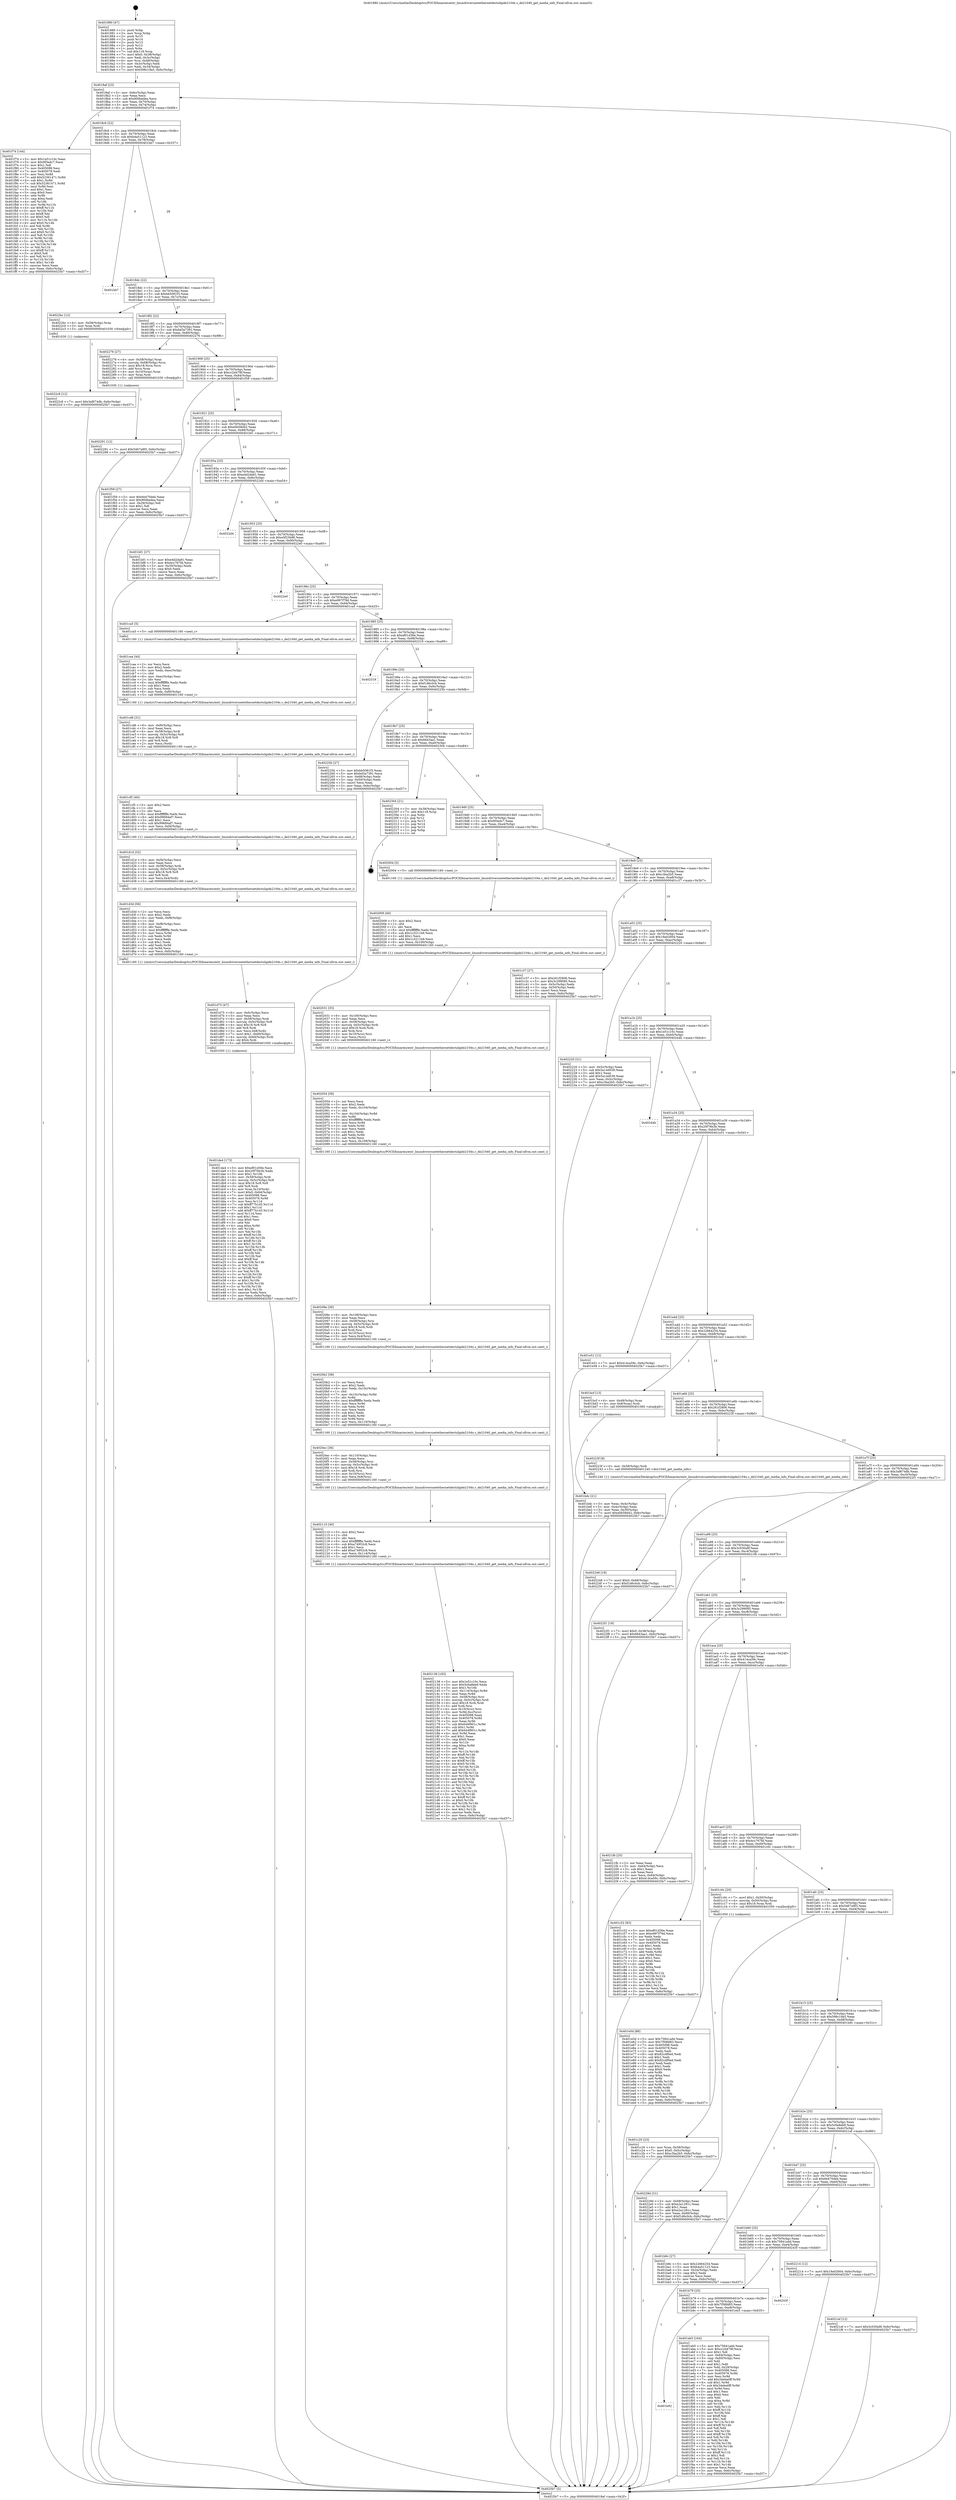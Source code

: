 digraph "0x401880" {
  label = "0x401880 (/mnt/c/Users/mathe/Desktop/tcc/POCII/binaries/extr_linuxdriversnetethernetdectulipde2104x.c_de21040_get_media_info_Final-ollvm.out::main(0))"
  labelloc = "t"
  node[shape=record]

  Entry [label="",width=0.3,height=0.3,shape=circle,fillcolor=black,style=filled]
  "0x4018af" [label="{
     0x4018af [23]\l
     | [instrs]\l
     &nbsp;&nbsp;0x4018af \<+3\>: mov -0x6c(%rbp),%eax\l
     &nbsp;&nbsp;0x4018b2 \<+2\>: mov %eax,%ecx\l
     &nbsp;&nbsp;0x4018b4 \<+6\>: sub $0x900bedea,%ecx\l
     &nbsp;&nbsp;0x4018ba \<+3\>: mov %eax,-0x70(%rbp)\l
     &nbsp;&nbsp;0x4018bd \<+3\>: mov %ecx,-0x74(%rbp)\l
     &nbsp;&nbsp;0x4018c0 \<+6\>: je 0000000000401f74 \<main+0x6f4\>\l
  }"]
  "0x401f74" [label="{
     0x401f74 [144]\l
     | [instrs]\l
     &nbsp;&nbsp;0x401f74 \<+5\>: mov $0x1e51c10c,%eax\l
     &nbsp;&nbsp;0x401f79 \<+5\>: mov $0x9f3edc7,%ecx\l
     &nbsp;&nbsp;0x401f7e \<+2\>: mov $0x1,%dl\l
     &nbsp;&nbsp;0x401f80 \<+7\>: mov 0x405098,%esi\l
     &nbsp;&nbsp;0x401f87 \<+7\>: mov 0x405078,%edi\l
     &nbsp;&nbsp;0x401f8e \<+3\>: mov %esi,%r8d\l
     &nbsp;&nbsp;0x401f91 \<+7\>: add $0x52361471,%r8d\l
     &nbsp;&nbsp;0x401f98 \<+4\>: sub $0x1,%r8d\l
     &nbsp;&nbsp;0x401f9c \<+7\>: sub $0x52361471,%r8d\l
     &nbsp;&nbsp;0x401fa3 \<+4\>: imul %r8d,%esi\l
     &nbsp;&nbsp;0x401fa7 \<+3\>: and $0x1,%esi\l
     &nbsp;&nbsp;0x401faa \<+3\>: cmp $0x0,%esi\l
     &nbsp;&nbsp;0x401fad \<+4\>: sete %r9b\l
     &nbsp;&nbsp;0x401fb1 \<+3\>: cmp $0xa,%edi\l
     &nbsp;&nbsp;0x401fb4 \<+4\>: setl %r10b\l
     &nbsp;&nbsp;0x401fb8 \<+3\>: mov %r9b,%r11b\l
     &nbsp;&nbsp;0x401fbb \<+4\>: xor $0xff,%r11b\l
     &nbsp;&nbsp;0x401fbf \<+3\>: mov %r10b,%bl\l
     &nbsp;&nbsp;0x401fc2 \<+3\>: xor $0xff,%bl\l
     &nbsp;&nbsp;0x401fc5 \<+3\>: xor $0x0,%dl\l
     &nbsp;&nbsp;0x401fc8 \<+3\>: mov %r11b,%r14b\l
     &nbsp;&nbsp;0x401fcb \<+4\>: and $0x0,%r14b\l
     &nbsp;&nbsp;0x401fcf \<+3\>: and %dl,%r9b\l
     &nbsp;&nbsp;0x401fd2 \<+3\>: mov %bl,%r15b\l
     &nbsp;&nbsp;0x401fd5 \<+4\>: and $0x0,%r15b\l
     &nbsp;&nbsp;0x401fd9 \<+3\>: and %dl,%r10b\l
     &nbsp;&nbsp;0x401fdc \<+3\>: or %r9b,%r14b\l
     &nbsp;&nbsp;0x401fdf \<+3\>: or %r10b,%r15b\l
     &nbsp;&nbsp;0x401fe2 \<+3\>: xor %r15b,%r14b\l
     &nbsp;&nbsp;0x401fe5 \<+3\>: or %bl,%r11b\l
     &nbsp;&nbsp;0x401fe8 \<+4\>: xor $0xff,%r11b\l
     &nbsp;&nbsp;0x401fec \<+3\>: or $0x0,%dl\l
     &nbsp;&nbsp;0x401fef \<+3\>: and %dl,%r11b\l
     &nbsp;&nbsp;0x401ff2 \<+3\>: or %r11b,%r14b\l
     &nbsp;&nbsp;0x401ff5 \<+4\>: test $0x1,%r14b\l
     &nbsp;&nbsp;0x401ff9 \<+3\>: cmovne %ecx,%eax\l
     &nbsp;&nbsp;0x401ffc \<+3\>: mov %eax,-0x6c(%rbp)\l
     &nbsp;&nbsp;0x401fff \<+5\>: jmp 00000000004025b7 \<main+0xd37\>\l
  }"]
  "0x4018c6" [label="{
     0x4018c6 [22]\l
     | [instrs]\l
     &nbsp;&nbsp;0x4018c6 \<+5\>: jmp 00000000004018cb \<main+0x4b\>\l
     &nbsp;&nbsp;0x4018cb \<+3\>: mov -0x70(%rbp),%eax\l
     &nbsp;&nbsp;0x4018ce \<+5\>: sub $0xb4a51123,%eax\l
     &nbsp;&nbsp;0x4018d3 \<+3\>: mov %eax,-0x78(%rbp)\l
     &nbsp;&nbsp;0x4018d6 \<+6\>: je 0000000000401bb7 \<main+0x337\>\l
  }"]
  Exit [label="",width=0.3,height=0.3,shape=circle,fillcolor=black,style=filled,peripheries=2]
  "0x401bb7" [label="{
     0x401bb7\l
  }", style=dashed]
  "0x4018dc" [label="{
     0x4018dc [22]\l
     | [instrs]\l
     &nbsp;&nbsp;0x4018dc \<+5\>: jmp 00000000004018e1 \<main+0x61\>\l
     &nbsp;&nbsp;0x4018e1 \<+3\>: mov -0x70(%rbp),%eax\l
     &nbsp;&nbsp;0x4018e4 \<+5\>: sub $0xbb5081f3,%eax\l
     &nbsp;&nbsp;0x4018e9 \<+3\>: mov %eax,-0x7c(%rbp)\l
     &nbsp;&nbsp;0x4018ec \<+6\>: je 00000000004022bc \<main+0xa3c\>\l
  }"]
  "0x4022c8" [label="{
     0x4022c8 [12]\l
     | [instrs]\l
     &nbsp;&nbsp;0x4022c8 \<+7\>: movl $0x3af674db,-0x6c(%rbp)\l
     &nbsp;&nbsp;0x4022cf \<+5\>: jmp 00000000004025b7 \<main+0xd37\>\l
  }"]
  "0x4022bc" [label="{
     0x4022bc [12]\l
     | [instrs]\l
     &nbsp;&nbsp;0x4022bc \<+4\>: mov -0x58(%rbp),%rax\l
     &nbsp;&nbsp;0x4022c0 \<+3\>: mov %rax,%rdi\l
     &nbsp;&nbsp;0x4022c3 \<+5\>: call 0000000000401030 \<free@plt\>\l
     | [calls]\l
     &nbsp;&nbsp;0x401030 \{1\} (unknown)\l
  }"]
  "0x4018f2" [label="{
     0x4018f2 [22]\l
     | [instrs]\l
     &nbsp;&nbsp;0x4018f2 \<+5\>: jmp 00000000004018f7 \<main+0x77\>\l
     &nbsp;&nbsp;0x4018f7 \<+3\>: mov -0x70(%rbp),%eax\l
     &nbsp;&nbsp;0x4018fa \<+5\>: sub $0xbd3a7391,%eax\l
     &nbsp;&nbsp;0x4018ff \<+3\>: mov %eax,-0x80(%rbp)\l
     &nbsp;&nbsp;0x401902 \<+6\>: je 0000000000402276 \<main+0x9f6\>\l
  }"]
  "0x402291" [label="{
     0x402291 [12]\l
     | [instrs]\l
     &nbsp;&nbsp;0x402291 \<+7\>: movl $0x5467a9f3,-0x6c(%rbp)\l
     &nbsp;&nbsp;0x402298 \<+5\>: jmp 00000000004025b7 \<main+0xd37\>\l
  }"]
  "0x402276" [label="{
     0x402276 [27]\l
     | [instrs]\l
     &nbsp;&nbsp;0x402276 \<+4\>: mov -0x58(%rbp),%rax\l
     &nbsp;&nbsp;0x40227a \<+4\>: movslq -0x68(%rbp),%rcx\l
     &nbsp;&nbsp;0x40227e \<+4\>: imul $0x18,%rcx,%rcx\l
     &nbsp;&nbsp;0x402282 \<+3\>: add %rcx,%rax\l
     &nbsp;&nbsp;0x402285 \<+4\>: mov 0x10(%rax),%rax\l
     &nbsp;&nbsp;0x402289 \<+3\>: mov %rax,%rdi\l
     &nbsp;&nbsp;0x40228c \<+5\>: call 0000000000401030 \<free@plt\>\l
     | [calls]\l
     &nbsp;&nbsp;0x401030 \{1\} (unknown)\l
  }"]
  "0x401908" [label="{
     0x401908 [25]\l
     | [instrs]\l
     &nbsp;&nbsp;0x401908 \<+5\>: jmp 000000000040190d \<main+0x8d\>\l
     &nbsp;&nbsp;0x40190d \<+3\>: mov -0x70(%rbp),%eax\l
     &nbsp;&nbsp;0x401910 \<+5\>: sub $0xcc2d478f,%eax\l
     &nbsp;&nbsp;0x401915 \<+6\>: mov %eax,-0x84(%rbp)\l
     &nbsp;&nbsp;0x40191b \<+6\>: je 0000000000401f59 \<main+0x6d9\>\l
  }"]
  "0x402248" [label="{
     0x402248 [19]\l
     | [instrs]\l
     &nbsp;&nbsp;0x402248 \<+7\>: movl $0x0,-0x68(%rbp)\l
     &nbsp;&nbsp;0x40224f \<+7\>: movl $0xf1d6c0cb,-0x6c(%rbp)\l
     &nbsp;&nbsp;0x402256 \<+5\>: jmp 00000000004025b7 \<main+0xd37\>\l
  }"]
  "0x401f59" [label="{
     0x401f59 [27]\l
     | [instrs]\l
     &nbsp;&nbsp;0x401f59 \<+5\>: mov $0x6e470deb,%eax\l
     &nbsp;&nbsp;0x401f5e \<+5\>: mov $0x900bedea,%ecx\l
     &nbsp;&nbsp;0x401f63 \<+3\>: mov -0x29(%rbp),%dl\l
     &nbsp;&nbsp;0x401f66 \<+3\>: test $0x1,%dl\l
     &nbsp;&nbsp;0x401f69 \<+3\>: cmovne %ecx,%eax\l
     &nbsp;&nbsp;0x401f6c \<+3\>: mov %eax,-0x6c(%rbp)\l
     &nbsp;&nbsp;0x401f6f \<+5\>: jmp 00000000004025b7 \<main+0xd37\>\l
  }"]
  "0x401921" [label="{
     0x401921 [25]\l
     | [instrs]\l
     &nbsp;&nbsp;0x401921 \<+5\>: jmp 0000000000401926 \<main+0xa6\>\l
     &nbsp;&nbsp;0x401926 \<+3\>: mov -0x70(%rbp),%eax\l
     &nbsp;&nbsp;0x401929 \<+5\>: sub $0xe0b58d42,%eax\l
     &nbsp;&nbsp;0x40192e \<+6\>: mov %eax,-0x88(%rbp)\l
     &nbsp;&nbsp;0x401934 \<+6\>: je 0000000000401bf1 \<main+0x371\>\l
  }"]
  "0x402138" [label="{
     0x402138 [183]\l
     | [instrs]\l
     &nbsp;&nbsp;0x402138 \<+5\>: mov $0x1e51c10c,%ecx\l
     &nbsp;&nbsp;0x40213d \<+5\>: mov $0x5c0a8eb9,%edx\l
     &nbsp;&nbsp;0x402142 \<+3\>: mov $0x1,%r10b\l
     &nbsp;&nbsp;0x402145 \<+7\>: mov -0x114(%rbp),%r8d\l
     &nbsp;&nbsp;0x40214c \<+4\>: imul %eax,%r8d\l
     &nbsp;&nbsp;0x402150 \<+4\>: mov -0x58(%rbp),%rsi\l
     &nbsp;&nbsp;0x402154 \<+4\>: movslq -0x5c(%rbp),%rdi\l
     &nbsp;&nbsp;0x402158 \<+4\>: imul $0x18,%rdi,%rdi\l
     &nbsp;&nbsp;0x40215c \<+3\>: add %rdi,%rsi\l
     &nbsp;&nbsp;0x40215f \<+4\>: mov 0x10(%rsi),%rsi\l
     &nbsp;&nbsp;0x402163 \<+4\>: mov %r8d,0xc(%rsi)\l
     &nbsp;&nbsp;0x402167 \<+7\>: mov 0x405098,%eax\l
     &nbsp;&nbsp;0x40216e \<+8\>: mov 0x405078,%r8d\l
     &nbsp;&nbsp;0x402176 \<+3\>: mov %eax,%r9d\l
     &nbsp;&nbsp;0x402179 \<+7\>: sub $0x644f901c,%r9d\l
     &nbsp;&nbsp;0x402180 \<+4\>: sub $0x1,%r9d\l
     &nbsp;&nbsp;0x402184 \<+7\>: add $0x644f901c,%r9d\l
     &nbsp;&nbsp;0x40218b \<+4\>: imul %r9d,%eax\l
     &nbsp;&nbsp;0x40218f \<+3\>: and $0x1,%eax\l
     &nbsp;&nbsp;0x402192 \<+3\>: cmp $0x0,%eax\l
     &nbsp;&nbsp;0x402195 \<+4\>: sete %r11b\l
     &nbsp;&nbsp;0x402199 \<+4\>: cmp $0xa,%r8d\l
     &nbsp;&nbsp;0x40219d \<+3\>: setl %bl\l
     &nbsp;&nbsp;0x4021a0 \<+3\>: mov %r11b,%r14b\l
     &nbsp;&nbsp;0x4021a3 \<+4\>: xor $0xff,%r14b\l
     &nbsp;&nbsp;0x4021a7 \<+3\>: mov %bl,%r15b\l
     &nbsp;&nbsp;0x4021aa \<+4\>: xor $0xff,%r15b\l
     &nbsp;&nbsp;0x4021ae \<+4\>: xor $0x0,%r10b\l
     &nbsp;&nbsp;0x4021b2 \<+3\>: mov %r14b,%r12b\l
     &nbsp;&nbsp;0x4021b5 \<+4\>: and $0x0,%r12b\l
     &nbsp;&nbsp;0x4021b9 \<+3\>: and %r10b,%r11b\l
     &nbsp;&nbsp;0x4021bc \<+3\>: mov %r15b,%r13b\l
     &nbsp;&nbsp;0x4021bf \<+4\>: and $0x0,%r13b\l
     &nbsp;&nbsp;0x4021c3 \<+3\>: and %r10b,%bl\l
     &nbsp;&nbsp;0x4021c6 \<+3\>: or %r11b,%r12b\l
     &nbsp;&nbsp;0x4021c9 \<+3\>: or %bl,%r13b\l
     &nbsp;&nbsp;0x4021cc \<+3\>: xor %r13b,%r12b\l
     &nbsp;&nbsp;0x4021cf \<+3\>: or %r15b,%r14b\l
     &nbsp;&nbsp;0x4021d2 \<+4\>: xor $0xff,%r14b\l
     &nbsp;&nbsp;0x4021d6 \<+4\>: or $0x0,%r10b\l
     &nbsp;&nbsp;0x4021da \<+3\>: and %r10b,%r14b\l
     &nbsp;&nbsp;0x4021dd \<+3\>: or %r14b,%r12b\l
     &nbsp;&nbsp;0x4021e0 \<+4\>: test $0x1,%r12b\l
     &nbsp;&nbsp;0x4021e4 \<+3\>: cmovne %edx,%ecx\l
     &nbsp;&nbsp;0x4021e7 \<+3\>: mov %ecx,-0x6c(%rbp)\l
     &nbsp;&nbsp;0x4021ea \<+5\>: jmp 00000000004025b7 \<main+0xd37\>\l
  }"]
  "0x401bf1" [label="{
     0x401bf1 [27]\l
     | [instrs]\l
     &nbsp;&nbsp;0x401bf1 \<+5\>: mov $0xe4d2da81,%eax\l
     &nbsp;&nbsp;0x401bf6 \<+5\>: mov $0x4cc767fd,%ecx\l
     &nbsp;&nbsp;0x401bfb \<+3\>: mov -0x30(%rbp),%edx\l
     &nbsp;&nbsp;0x401bfe \<+3\>: cmp $0x0,%edx\l
     &nbsp;&nbsp;0x401c01 \<+3\>: cmove %ecx,%eax\l
     &nbsp;&nbsp;0x401c04 \<+3\>: mov %eax,-0x6c(%rbp)\l
     &nbsp;&nbsp;0x401c07 \<+5\>: jmp 00000000004025b7 \<main+0xd37\>\l
  }"]
  "0x40193a" [label="{
     0x40193a [25]\l
     | [instrs]\l
     &nbsp;&nbsp;0x40193a \<+5\>: jmp 000000000040193f \<main+0xbf\>\l
     &nbsp;&nbsp;0x40193f \<+3\>: mov -0x70(%rbp),%eax\l
     &nbsp;&nbsp;0x401942 \<+5\>: sub $0xe4d2da81,%eax\l
     &nbsp;&nbsp;0x401947 \<+6\>: mov %eax,-0x8c(%rbp)\l
     &nbsp;&nbsp;0x40194d \<+6\>: je 00000000004022d4 \<main+0xa54\>\l
  }"]
  "0x402110" [label="{
     0x402110 [40]\l
     | [instrs]\l
     &nbsp;&nbsp;0x402110 \<+5\>: mov $0x2,%ecx\l
     &nbsp;&nbsp;0x402115 \<+1\>: cltd\l
     &nbsp;&nbsp;0x402116 \<+2\>: idiv %ecx\l
     &nbsp;&nbsp;0x402118 \<+6\>: imul $0xfffffffe,%edx,%ecx\l
     &nbsp;&nbsp;0x40211e \<+6\>: sub $0xa74952c8,%ecx\l
     &nbsp;&nbsp;0x402124 \<+3\>: add $0x1,%ecx\l
     &nbsp;&nbsp;0x402127 \<+6\>: add $0xa74952c8,%ecx\l
     &nbsp;&nbsp;0x40212d \<+6\>: mov %ecx,-0x114(%rbp)\l
     &nbsp;&nbsp;0x402133 \<+5\>: call 0000000000401160 \<next_i\>\l
     | [calls]\l
     &nbsp;&nbsp;0x401160 \{1\} (/mnt/c/Users/mathe/Desktop/tcc/POCII/binaries/extr_linuxdriversnetethernetdectulipde2104x.c_de21040_get_media_info_Final-ollvm.out::next_i)\l
  }"]
  "0x4022d4" [label="{
     0x4022d4\l
  }", style=dashed]
  "0x401953" [label="{
     0x401953 [25]\l
     | [instrs]\l
     &nbsp;&nbsp;0x401953 \<+5\>: jmp 0000000000401958 \<main+0xd8\>\l
     &nbsp;&nbsp;0x401958 \<+3\>: mov -0x70(%rbp),%eax\l
     &nbsp;&nbsp;0x40195b \<+5\>: sub $0xe5f23b98,%eax\l
     &nbsp;&nbsp;0x401960 \<+6\>: mov %eax,-0x90(%rbp)\l
     &nbsp;&nbsp;0x401966 \<+6\>: je 00000000004022e0 \<main+0xa60\>\l
  }"]
  "0x4020ec" [label="{
     0x4020ec [36]\l
     | [instrs]\l
     &nbsp;&nbsp;0x4020ec \<+6\>: mov -0x110(%rbp),%ecx\l
     &nbsp;&nbsp;0x4020f2 \<+3\>: imul %eax,%ecx\l
     &nbsp;&nbsp;0x4020f5 \<+4\>: mov -0x58(%rbp),%rsi\l
     &nbsp;&nbsp;0x4020f9 \<+4\>: movslq -0x5c(%rbp),%rdi\l
     &nbsp;&nbsp;0x4020fd \<+4\>: imul $0x18,%rdi,%rdi\l
     &nbsp;&nbsp;0x402101 \<+3\>: add %rdi,%rsi\l
     &nbsp;&nbsp;0x402104 \<+4\>: mov 0x10(%rsi),%rsi\l
     &nbsp;&nbsp;0x402108 \<+3\>: mov %ecx,0x8(%rsi)\l
     &nbsp;&nbsp;0x40210b \<+5\>: call 0000000000401160 \<next_i\>\l
     | [calls]\l
     &nbsp;&nbsp;0x401160 \{1\} (/mnt/c/Users/mathe/Desktop/tcc/POCII/binaries/extr_linuxdriversnetethernetdectulipde2104x.c_de21040_get_media_info_Final-ollvm.out::next_i)\l
  }"]
  "0x4022e0" [label="{
     0x4022e0\l
  }", style=dashed]
  "0x40196c" [label="{
     0x40196c [25]\l
     | [instrs]\l
     &nbsp;&nbsp;0x40196c \<+5\>: jmp 0000000000401971 \<main+0xf1\>\l
     &nbsp;&nbsp;0x401971 \<+3\>: mov -0x70(%rbp),%eax\l
     &nbsp;&nbsp;0x401974 \<+5\>: sub $0xe997f79d,%eax\l
     &nbsp;&nbsp;0x401979 \<+6\>: mov %eax,-0x94(%rbp)\l
     &nbsp;&nbsp;0x40197f \<+6\>: je 0000000000401ca5 \<main+0x425\>\l
  }"]
  "0x4020b2" [label="{
     0x4020b2 [58]\l
     | [instrs]\l
     &nbsp;&nbsp;0x4020b2 \<+2\>: xor %ecx,%ecx\l
     &nbsp;&nbsp;0x4020b4 \<+5\>: mov $0x2,%edx\l
     &nbsp;&nbsp;0x4020b9 \<+6\>: mov %edx,-0x10c(%rbp)\l
     &nbsp;&nbsp;0x4020bf \<+1\>: cltd\l
     &nbsp;&nbsp;0x4020c0 \<+7\>: mov -0x10c(%rbp),%r8d\l
     &nbsp;&nbsp;0x4020c7 \<+3\>: idiv %r8d\l
     &nbsp;&nbsp;0x4020ca \<+6\>: imul $0xfffffffe,%edx,%edx\l
     &nbsp;&nbsp;0x4020d0 \<+3\>: mov %ecx,%r9d\l
     &nbsp;&nbsp;0x4020d3 \<+3\>: sub %edx,%r9d\l
     &nbsp;&nbsp;0x4020d6 \<+2\>: mov %ecx,%edx\l
     &nbsp;&nbsp;0x4020d8 \<+3\>: sub $0x1,%edx\l
     &nbsp;&nbsp;0x4020db \<+3\>: add %edx,%r9d\l
     &nbsp;&nbsp;0x4020de \<+3\>: sub %r9d,%ecx\l
     &nbsp;&nbsp;0x4020e1 \<+6\>: mov %ecx,-0x110(%rbp)\l
     &nbsp;&nbsp;0x4020e7 \<+5\>: call 0000000000401160 \<next_i\>\l
     | [calls]\l
     &nbsp;&nbsp;0x401160 \{1\} (/mnt/c/Users/mathe/Desktop/tcc/POCII/binaries/extr_linuxdriversnetethernetdectulipde2104x.c_de21040_get_media_info_Final-ollvm.out::next_i)\l
  }"]
  "0x401ca5" [label="{
     0x401ca5 [5]\l
     | [instrs]\l
     &nbsp;&nbsp;0x401ca5 \<+5\>: call 0000000000401160 \<next_i\>\l
     | [calls]\l
     &nbsp;&nbsp;0x401160 \{1\} (/mnt/c/Users/mathe/Desktop/tcc/POCII/binaries/extr_linuxdriversnetethernetdectulipde2104x.c_de21040_get_media_info_Final-ollvm.out::next_i)\l
  }"]
  "0x401985" [label="{
     0x401985 [25]\l
     | [instrs]\l
     &nbsp;&nbsp;0x401985 \<+5\>: jmp 000000000040198a \<main+0x10a\>\l
     &nbsp;&nbsp;0x40198a \<+3\>: mov -0x70(%rbp),%eax\l
     &nbsp;&nbsp;0x40198d \<+5\>: sub $0xef01d36e,%eax\l
     &nbsp;&nbsp;0x401992 \<+6\>: mov %eax,-0x98(%rbp)\l
     &nbsp;&nbsp;0x401998 \<+6\>: je 0000000000402319 \<main+0xa99\>\l
  }"]
  "0x40208e" [label="{
     0x40208e [36]\l
     | [instrs]\l
     &nbsp;&nbsp;0x40208e \<+6\>: mov -0x108(%rbp),%ecx\l
     &nbsp;&nbsp;0x402094 \<+3\>: imul %eax,%ecx\l
     &nbsp;&nbsp;0x402097 \<+4\>: mov -0x58(%rbp),%rsi\l
     &nbsp;&nbsp;0x40209b \<+4\>: movslq -0x5c(%rbp),%rdi\l
     &nbsp;&nbsp;0x40209f \<+4\>: imul $0x18,%rdi,%rdi\l
     &nbsp;&nbsp;0x4020a3 \<+3\>: add %rdi,%rsi\l
     &nbsp;&nbsp;0x4020a6 \<+4\>: mov 0x10(%rsi),%rsi\l
     &nbsp;&nbsp;0x4020aa \<+3\>: mov %ecx,0x4(%rsi)\l
     &nbsp;&nbsp;0x4020ad \<+5\>: call 0000000000401160 \<next_i\>\l
     | [calls]\l
     &nbsp;&nbsp;0x401160 \{1\} (/mnt/c/Users/mathe/Desktop/tcc/POCII/binaries/extr_linuxdriversnetethernetdectulipde2104x.c_de21040_get_media_info_Final-ollvm.out::next_i)\l
  }"]
  "0x402319" [label="{
     0x402319\l
  }", style=dashed]
  "0x40199e" [label="{
     0x40199e [25]\l
     | [instrs]\l
     &nbsp;&nbsp;0x40199e \<+5\>: jmp 00000000004019a3 \<main+0x123\>\l
     &nbsp;&nbsp;0x4019a3 \<+3\>: mov -0x70(%rbp),%eax\l
     &nbsp;&nbsp;0x4019a6 \<+5\>: sub $0xf1d6c0cb,%eax\l
     &nbsp;&nbsp;0x4019ab \<+6\>: mov %eax,-0x9c(%rbp)\l
     &nbsp;&nbsp;0x4019b1 \<+6\>: je 000000000040225b \<main+0x9db\>\l
  }"]
  "0x402054" [label="{
     0x402054 [58]\l
     | [instrs]\l
     &nbsp;&nbsp;0x402054 \<+2\>: xor %ecx,%ecx\l
     &nbsp;&nbsp;0x402056 \<+5\>: mov $0x2,%edx\l
     &nbsp;&nbsp;0x40205b \<+6\>: mov %edx,-0x104(%rbp)\l
     &nbsp;&nbsp;0x402061 \<+1\>: cltd\l
     &nbsp;&nbsp;0x402062 \<+7\>: mov -0x104(%rbp),%r8d\l
     &nbsp;&nbsp;0x402069 \<+3\>: idiv %r8d\l
     &nbsp;&nbsp;0x40206c \<+6\>: imul $0xfffffffe,%edx,%edx\l
     &nbsp;&nbsp;0x402072 \<+3\>: mov %ecx,%r9d\l
     &nbsp;&nbsp;0x402075 \<+3\>: sub %edx,%r9d\l
     &nbsp;&nbsp;0x402078 \<+2\>: mov %ecx,%edx\l
     &nbsp;&nbsp;0x40207a \<+3\>: sub $0x1,%edx\l
     &nbsp;&nbsp;0x40207d \<+3\>: add %edx,%r9d\l
     &nbsp;&nbsp;0x402080 \<+3\>: sub %r9d,%ecx\l
     &nbsp;&nbsp;0x402083 \<+6\>: mov %ecx,-0x108(%rbp)\l
     &nbsp;&nbsp;0x402089 \<+5\>: call 0000000000401160 \<next_i\>\l
     | [calls]\l
     &nbsp;&nbsp;0x401160 \{1\} (/mnt/c/Users/mathe/Desktop/tcc/POCII/binaries/extr_linuxdriversnetethernetdectulipde2104x.c_de21040_get_media_info_Final-ollvm.out::next_i)\l
  }"]
  "0x40225b" [label="{
     0x40225b [27]\l
     | [instrs]\l
     &nbsp;&nbsp;0x40225b \<+5\>: mov $0xbb5081f3,%eax\l
     &nbsp;&nbsp;0x402260 \<+5\>: mov $0xbd3a7391,%ecx\l
     &nbsp;&nbsp;0x402265 \<+3\>: mov -0x68(%rbp),%edx\l
     &nbsp;&nbsp;0x402268 \<+3\>: cmp -0x50(%rbp),%edx\l
     &nbsp;&nbsp;0x40226b \<+3\>: cmovl %ecx,%eax\l
     &nbsp;&nbsp;0x40226e \<+3\>: mov %eax,-0x6c(%rbp)\l
     &nbsp;&nbsp;0x402271 \<+5\>: jmp 00000000004025b7 \<main+0xd37\>\l
  }"]
  "0x4019b7" [label="{
     0x4019b7 [25]\l
     | [instrs]\l
     &nbsp;&nbsp;0x4019b7 \<+5\>: jmp 00000000004019bc \<main+0x13c\>\l
     &nbsp;&nbsp;0x4019bc \<+3\>: mov -0x70(%rbp),%eax\l
     &nbsp;&nbsp;0x4019bf \<+5\>: sub $0x6643aa1,%eax\l
     &nbsp;&nbsp;0x4019c4 \<+6\>: mov %eax,-0xa0(%rbp)\l
     &nbsp;&nbsp;0x4019ca \<+6\>: je 0000000000402304 \<main+0xa84\>\l
  }"]
  "0x402031" [label="{
     0x402031 [35]\l
     | [instrs]\l
     &nbsp;&nbsp;0x402031 \<+6\>: mov -0x100(%rbp),%ecx\l
     &nbsp;&nbsp;0x402037 \<+3\>: imul %eax,%ecx\l
     &nbsp;&nbsp;0x40203a \<+4\>: mov -0x58(%rbp),%rsi\l
     &nbsp;&nbsp;0x40203e \<+4\>: movslq -0x5c(%rbp),%rdi\l
     &nbsp;&nbsp;0x402042 \<+4\>: imul $0x18,%rdi,%rdi\l
     &nbsp;&nbsp;0x402046 \<+3\>: add %rdi,%rsi\l
     &nbsp;&nbsp;0x402049 \<+4\>: mov 0x10(%rsi),%rsi\l
     &nbsp;&nbsp;0x40204d \<+2\>: mov %ecx,(%rsi)\l
     &nbsp;&nbsp;0x40204f \<+5\>: call 0000000000401160 \<next_i\>\l
     | [calls]\l
     &nbsp;&nbsp;0x401160 \{1\} (/mnt/c/Users/mathe/Desktop/tcc/POCII/binaries/extr_linuxdriversnetethernetdectulipde2104x.c_de21040_get_media_info_Final-ollvm.out::next_i)\l
  }"]
  "0x402304" [label="{
     0x402304 [21]\l
     | [instrs]\l
     &nbsp;&nbsp;0x402304 \<+3\>: mov -0x38(%rbp),%eax\l
     &nbsp;&nbsp;0x402307 \<+7\>: add $0x118,%rsp\l
     &nbsp;&nbsp;0x40230e \<+1\>: pop %rbx\l
     &nbsp;&nbsp;0x40230f \<+2\>: pop %r12\l
     &nbsp;&nbsp;0x402311 \<+2\>: pop %r13\l
     &nbsp;&nbsp;0x402313 \<+2\>: pop %r14\l
     &nbsp;&nbsp;0x402315 \<+2\>: pop %r15\l
     &nbsp;&nbsp;0x402317 \<+1\>: pop %rbp\l
     &nbsp;&nbsp;0x402318 \<+1\>: ret\l
  }"]
  "0x4019d0" [label="{
     0x4019d0 [25]\l
     | [instrs]\l
     &nbsp;&nbsp;0x4019d0 \<+5\>: jmp 00000000004019d5 \<main+0x155\>\l
     &nbsp;&nbsp;0x4019d5 \<+3\>: mov -0x70(%rbp),%eax\l
     &nbsp;&nbsp;0x4019d8 \<+5\>: sub $0x9f3edc7,%eax\l
     &nbsp;&nbsp;0x4019dd \<+6\>: mov %eax,-0xa4(%rbp)\l
     &nbsp;&nbsp;0x4019e3 \<+6\>: je 0000000000402004 \<main+0x784\>\l
  }"]
  "0x402009" [label="{
     0x402009 [40]\l
     | [instrs]\l
     &nbsp;&nbsp;0x402009 \<+5\>: mov $0x2,%ecx\l
     &nbsp;&nbsp;0x40200e \<+1\>: cltd\l
     &nbsp;&nbsp;0x40200f \<+2\>: idiv %ecx\l
     &nbsp;&nbsp;0x402011 \<+6\>: imul $0xfffffffe,%edx,%ecx\l
     &nbsp;&nbsp;0x402017 \<+6\>: sub $0x1c3211b9,%ecx\l
     &nbsp;&nbsp;0x40201d \<+3\>: add $0x1,%ecx\l
     &nbsp;&nbsp;0x402020 \<+6\>: add $0x1c3211b9,%ecx\l
     &nbsp;&nbsp;0x402026 \<+6\>: mov %ecx,-0x100(%rbp)\l
     &nbsp;&nbsp;0x40202c \<+5\>: call 0000000000401160 \<next_i\>\l
     | [calls]\l
     &nbsp;&nbsp;0x401160 \{1\} (/mnt/c/Users/mathe/Desktop/tcc/POCII/binaries/extr_linuxdriversnetethernetdectulipde2104x.c_de21040_get_media_info_Final-ollvm.out::next_i)\l
  }"]
  "0x402004" [label="{
     0x402004 [5]\l
     | [instrs]\l
     &nbsp;&nbsp;0x402004 \<+5\>: call 0000000000401160 \<next_i\>\l
     | [calls]\l
     &nbsp;&nbsp;0x401160 \{1\} (/mnt/c/Users/mathe/Desktop/tcc/POCII/binaries/extr_linuxdriversnetethernetdectulipde2104x.c_de21040_get_media_info_Final-ollvm.out::next_i)\l
  }"]
  "0x4019e9" [label="{
     0x4019e9 [25]\l
     | [instrs]\l
     &nbsp;&nbsp;0x4019e9 \<+5\>: jmp 00000000004019ee \<main+0x16e\>\l
     &nbsp;&nbsp;0x4019ee \<+3\>: mov -0x70(%rbp),%eax\l
     &nbsp;&nbsp;0x4019f1 \<+5\>: sub $0xc3ba2b5,%eax\l
     &nbsp;&nbsp;0x4019f6 \<+6\>: mov %eax,-0xa8(%rbp)\l
     &nbsp;&nbsp;0x4019fc \<+6\>: je 0000000000401c37 \<main+0x3b7\>\l
  }"]
  "0x401b92" [label="{
     0x401b92\l
  }", style=dashed]
  "0x401c37" [label="{
     0x401c37 [27]\l
     | [instrs]\l
     &nbsp;&nbsp;0x401c37 \<+5\>: mov $0x261f2806,%eax\l
     &nbsp;&nbsp;0x401c3c \<+5\>: mov $0x3c299085,%ecx\l
     &nbsp;&nbsp;0x401c41 \<+3\>: mov -0x5c(%rbp),%edx\l
     &nbsp;&nbsp;0x401c44 \<+3\>: cmp -0x50(%rbp),%edx\l
     &nbsp;&nbsp;0x401c47 \<+3\>: cmovl %ecx,%eax\l
     &nbsp;&nbsp;0x401c4a \<+3\>: mov %eax,-0x6c(%rbp)\l
     &nbsp;&nbsp;0x401c4d \<+5\>: jmp 00000000004025b7 \<main+0xd37\>\l
  }"]
  "0x401a02" [label="{
     0x401a02 [25]\l
     | [instrs]\l
     &nbsp;&nbsp;0x401a02 \<+5\>: jmp 0000000000401a07 \<main+0x187\>\l
     &nbsp;&nbsp;0x401a07 \<+3\>: mov -0x70(%rbp),%eax\l
     &nbsp;&nbsp;0x401a0a \<+5\>: sub $0x19a02604,%eax\l
     &nbsp;&nbsp;0x401a0f \<+6\>: mov %eax,-0xac(%rbp)\l
     &nbsp;&nbsp;0x401a15 \<+6\>: je 0000000000402220 \<main+0x9a0\>\l
  }"]
  "0x401eb5" [label="{
     0x401eb5 [164]\l
     | [instrs]\l
     &nbsp;&nbsp;0x401eb5 \<+5\>: mov $0x75841add,%eax\l
     &nbsp;&nbsp;0x401eba \<+5\>: mov $0xcc2d478f,%ecx\l
     &nbsp;&nbsp;0x401ebf \<+2\>: mov $0x1,%dl\l
     &nbsp;&nbsp;0x401ec1 \<+3\>: mov -0x64(%rbp),%esi\l
     &nbsp;&nbsp;0x401ec4 \<+3\>: cmp -0x60(%rbp),%esi\l
     &nbsp;&nbsp;0x401ec7 \<+4\>: setl %dil\l
     &nbsp;&nbsp;0x401ecb \<+4\>: and $0x1,%dil\l
     &nbsp;&nbsp;0x401ecf \<+4\>: mov %dil,-0x29(%rbp)\l
     &nbsp;&nbsp;0x401ed3 \<+7\>: mov 0x405098,%esi\l
     &nbsp;&nbsp;0x401eda \<+8\>: mov 0x405078,%r8d\l
     &nbsp;&nbsp;0x401ee2 \<+3\>: mov %esi,%r9d\l
     &nbsp;&nbsp;0x401ee5 \<+7\>: add $0x34eba0ff,%r9d\l
     &nbsp;&nbsp;0x401eec \<+4\>: sub $0x1,%r9d\l
     &nbsp;&nbsp;0x401ef0 \<+7\>: sub $0x34eba0ff,%r9d\l
     &nbsp;&nbsp;0x401ef7 \<+4\>: imul %r9d,%esi\l
     &nbsp;&nbsp;0x401efb \<+3\>: and $0x1,%esi\l
     &nbsp;&nbsp;0x401efe \<+3\>: cmp $0x0,%esi\l
     &nbsp;&nbsp;0x401f01 \<+4\>: sete %dil\l
     &nbsp;&nbsp;0x401f05 \<+4\>: cmp $0xa,%r8d\l
     &nbsp;&nbsp;0x401f09 \<+4\>: setl %r10b\l
     &nbsp;&nbsp;0x401f0d \<+3\>: mov %dil,%r11b\l
     &nbsp;&nbsp;0x401f10 \<+4\>: xor $0xff,%r11b\l
     &nbsp;&nbsp;0x401f14 \<+3\>: mov %r10b,%bl\l
     &nbsp;&nbsp;0x401f17 \<+3\>: xor $0xff,%bl\l
     &nbsp;&nbsp;0x401f1a \<+3\>: xor $0x1,%dl\l
     &nbsp;&nbsp;0x401f1d \<+3\>: mov %r11b,%r14b\l
     &nbsp;&nbsp;0x401f20 \<+4\>: and $0xff,%r14b\l
     &nbsp;&nbsp;0x401f24 \<+3\>: and %dl,%dil\l
     &nbsp;&nbsp;0x401f27 \<+3\>: mov %bl,%r15b\l
     &nbsp;&nbsp;0x401f2a \<+4\>: and $0xff,%r15b\l
     &nbsp;&nbsp;0x401f2e \<+3\>: and %dl,%r10b\l
     &nbsp;&nbsp;0x401f31 \<+3\>: or %dil,%r14b\l
     &nbsp;&nbsp;0x401f34 \<+3\>: or %r10b,%r15b\l
     &nbsp;&nbsp;0x401f37 \<+3\>: xor %r15b,%r14b\l
     &nbsp;&nbsp;0x401f3a \<+3\>: or %bl,%r11b\l
     &nbsp;&nbsp;0x401f3d \<+4\>: xor $0xff,%r11b\l
     &nbsp;&nbsp;0x401f41 \<+3\>: or $0x1,%dl\l
     &nbsp;&nbsp;0x401f44 \<+3\>: and %dl,%r11b\l
     &nbsp;&nbsp;0x401f47 \<+3\>: or %r11b,%r14b\l
     &nbsp;&nbsp;0x401f4a \<+4\>: test $0x1,%r14b\l
     &nbsp;&nbsp;0x401f4e \<+3\>: cmovne %ecx,%eax\l
     &nbsp;&nbsp;0x401f51 \<+3\>: mov %eax,-0x6c(%rbp)\l
     &nbsp;&nbsp;0x401f54 \<+5\>: jmp 00000000004025b7 \<main+0xd37\>\l
  }"]
  "0x402220" [label="{
     0x402220 [31]\l
     | [instrs]\l
     &nbsp;&nbsp;0x402220 \<+3\>: mov -0x5c(%rbp),%eax\l
     &nbsp;&nbsp;0x402223 \<+5\>: sub $0x5a14d039,%eax\l
     &nbsp;&nbsp;0x402228 \<+3\>: add $0x1,%eax\l
     &nbsp;&nbsp;0x40222b \<+5\>: add $0x5a14d039,%eax\l
     &nbsp;&nbsp;0x402230 \<+3\>: mov %eax,-0x5c(%rbp)\l
     &nbsp;&nbsp;0x402233 \<+7\>: movl $0xc3ba2b5,-0x6c(%rbp)\l
     &nbsp;&nbsp;0x40223a \<+5\>: jmp 00000000004025b7 \<main+0xd37\>\l
  }"]
  "0x401a1b" [label="{
     0x401a1b [25]\l
     | [instrs]\l
     &nbsp;&nbsp;0x401a1b \<+5\>: jmp 0000000000401a20 \<main+0x1a0\>\l
     &nbsp;&nbsp;0x401a20 \<+3\>: mov -0x70(%rbp),%eax\l
     &nbsp;&nbsp;0x401a23 \<+5\>: sub $0x1e51c10c,%eax\l
     &nbsp;&nbsp;0x401a28 \<+6\>: mov %eax,-0xb0(%rbp)\l
     &nbsp;&nbsp;0x401a2e \<+6\>: je 000000000040244b \<main+0xbcb\>\l
  }"]
  "0x401b79" [label="{
     0x401b79 [25]\l
     | [instrs]\l
     &nbsp;&nbsp;0x401b79 \<+5\>: jmp 0000000000401b7e \<main+0x2fe\>\l
     &nbsp;&nbsp;0x401b7e \<+3\>: mov -0x70(%rbp),%eax\l
     &nbsp;&nbsp;0x401b81 \<+5\>: sub $0x7f58fd83,%eax\l
     &nbsp;&nbsp;0x401b86 \<+6\>: mov %eax,-0xe8(%rbp)\l
     &nbsp;&nbsp;0x401b8c \<+6\>: je 0000000000401eb5 \<main+0x635\>\l
  }"]
  "0x40244b" [label="{
     0x40244b\l
  }", style=dashed]
  "0x401a34" [label="{
     0x401a34 [25]\l
     | [instrs]\l
     &nbsp;&nbsp;0x401a34 \<+5\>: jmp 0000000000401a39 \<main+0x1b9\>\l
     &nbsp;&nbsp;0x401a39 \<+3\>: mov -0x70(%rbp),%eax\l
     &nbsp;&nbsp;0x401a3c \<+5\>: sub $0x20f76b3b,%eax\l
     &nbsp;&nbsp;0x401a41 \<+6\>: mov %eax,-0xb4(%rbp)\l
     &nbsp;&nbsp;0x401a47 \<+6\>: je 0000000000401e51 \<main+0x5d1\>\l
  }"]
  "0x40243f" [label="{
     0x40243f\l
  }", style=dashed]
  "0x401e51" [label="{
     0x401e51 [12]\l
     | [instrs]\l
     &nbsp;&nbsp;0x401e51 \<+7\>: movl $0x414ca59c,-0x6c(%rbp)\l
     &nbsp;&nbsp;0x401e58 \<+5\>: jmp 00000000004025b7 \<main+0xd37\>\l
  }"]
  "0x401a4d" [label="{
     0x401a4d [25]\l
     | [instrs]\l
     &nbsp;&nbsp;0x401a4d \<+5\>: jmp 0000000000401a52 \<main+0x1d2\>\l
     &nbsp;&nbsp;0x401a52 \<+3\>: mov -0x70(%rbp),%eax\l
     &nbsp;&nbsp;0x401a55 \<+5\>: sub $0x22664254,%eax\l
     &nbsp;&nbsp;0x401a5a \<+6\>: mov %eax,-0xb8(%rbp)\l
     &nbsp;&nbsp;0x401a60 \<+6\>: je 0000000000401bcf \<main+0x34f\>\l
  }"]
  "0x401b60" [label="{
     0x401b60 [25]\l
     | [instrs]\l
     &nbsp;&nbsp;0x401b60 \<+5\>: jmp 0000000000401b65 \<main+0x2e5\>\l
     &nbsp;&nbsp;0x401b65 \<+3\>: mov -0x70(%rbp),%eax\l
     &nbsp;&nbsp;0x401b68 \<+5\>: sub $0x75841add,%eax\l
     &nbsp;&nbsp;0x401b6d \<+6\>: mov %eax,-0xe4(%rbp)\l
     &nbsp;&nbsp;0x401b73 \<+6\>: je 000000000040243f \<main+0xbbf\>\l
  }"]
  "0x401bcf" [label="{
     0x401bcf [13]\l
     | [instrs]\l
     &nbsp;&nbsp;0x401bcf \<+4\>: mov -0x48(%rbp),%rax\l
     &nbsp;&nbsp;0x401bd3 \<+4\>: mov 0x8(%rax),%rdi\l
     &nbsp;&nbsp;0x401bd7 \<+5\>: call 0000000000401060 \<atoi@plt\>\l
     | [calls]\l
     &nbsp;&nbsp;0x401060 \{1\} (unknown)\l
  }"]
  "0x401a66" [label="{
     0x401a66 [25]\l
     | [instrs]\l
     &nbsp;&nbsp;0x401a66 \<+5\>: jmp 0000000000401a6b \<main+0x1eb\>\l
     &nbsp;&nbsp;0x401a6b \<+3\>: mov -0x70(%rbp),%eax\l
     &nbsp;&nbsp;0x401a6e \<+5\>: sub $0x261f2806,%eax\l
     &nbsp;&nbsp;0x401a73 \<+6\>: mov %eax,-0xbc(%rbp)\l
     &nbsp;&nbsp;0x401a79 \<+6\>: je 000000000040223f \<main+0x9bf\>\l
  }"]
  "0x402214" [label="{
     0x402214 [12]\l
     | [instrs]\l
     &nbsp;&nbsp;0x402214 \<+7\>: movl $0x19a02604,-0x6c(%rbp)\l
     &nbsp;&nbsp;0x40221b \<+5\>: jmp 00000000004025b7 \<main+0xd37\>\l
  }"]
  "0x40223f" [label="{
     0x40223f [9]\l
     | [instrs]\l
     &nbsp;&nbsp;0x40223f \<+4\>: mov -0x58(%rbp),%rdi\l
     &nbsp;&nbsp;0x402243 \<+5\>: call 0000000000401240 \<de21040_get_media_info\>\l
     | [calls]\l
     &nbsp;&nbsp;0x401240 \{1\} (/mnt/c/Users/mathe/Desktop/tcc/POCII/binaries/extr_linuxdriversnetethernetdectulipde2104x.c_de21040_get_media_info_Final-ollvm.out::de21040_get_media_info)\l
  }"]
  "0x401a7f" [label="{
     0x401a7f [25]\l
     | [instrs]\l
     &nbsp;&nbsp;0x401a7f \<+5\>: jmp 0000000000401a84 \<main+0x204\>\l
     &nbsp;&nbsp;0x401a84 \<+3\>: mov -0x70(%rbp),%eax\l
     &nbsp;&nbsp;0x401a87 \<+5\>: sub $0x3af674db,%eax\l
     &nbsp;&nbsp;0x401a8c \<+6\>: mov %eax,-0xc0(%rbp)\l
     &nbsp;&nbsp;0x401a92 \<+6\>: je 00000000004022f1 \<main+0xa71\>\l
  }"]
  "0x401b47" [label="{
     0x401b47 [25]\l
     | [instrs]\l
     &nbsp;&nbsp;0x401b47 \<+5\>: jmp 0000000000401b4c \<main+0x2cc\>\l
     &nbsp;&nbsp;0x401b4c \<+3\>: mov -0x70(%rbp),%eax\l
     &nbsp;&nbsp;0x401b4f \<+5\>: sub $0x6e470deb,%eax\l
     &nbsp;&nbsp;0x401b54 \<+6\>: mov %eax,-0xe0(%rbp)\l
     &nbsp;&nbsp;0x401b5a \<+6\>: je 0000000000402214 \<main+0x994\>\l
  }"]
  "0x4022f1" [label="{
     0x4022f1 [19]\l
     | [instrs]\l
     &nbsp;&nbsp;0x4022f1 \<+7\>: movl $0x0,-0x38(%rbp)\l
     &nbsp;&nbsp;0x4022f8 \<+7\>: movl $0x6643aa1,-0x6c(%rbp)\l
     &nbsp;&nbsp;0x4022ff \<+5\>: jmp 00000000004025b7 \<main+0xd37\>\l
  }"]
  "0x401a98" [label="{
     0x401a98 [25]\l
     | [instrs]\l
     &nbsp;&nbsp;0x401a98 \<+5\>: jmp 0000000000401a9d \<main+0x21d\>\l
     &nbsp;&nbsp;0x401a9d \<+3\>: mov -0x70(%rbp),%eax\l
     &nbsp;&nbsp;0x401aa0 \<+5\>: sub $0x3c030a9f,%eax\l
     &nbsp;&nbsp;0x401aa5 \<+6\>: mov %eax,-0xc4(%rbp)\l
     &nbsp;&nbsp;0x401aab \<+6\>: je 00000000004021fb \<main+0x97b\>\l
  }"]
  "0x4021ef" [label="{
     0x4021ef [12]\l
     | [instrs]\l
     &nbsp;&nbsp;0x4021ef \<+7\>: movl $0x3c030a9f,-0x6c(%rbp)\l
     &nbsp;&nbsp;0x4021f6 \<+5\>: jmp 00000000004025b7 \<main+0xd37\>\l
  }"]
  "0x4021fb" [label="{
     0x4021fb [25]\l
     | [instrs]\l
     &nbsp;&nbsp;0x4021fb \<+2\>: xor %eax,%eax\l
     &nbsp;&nbsp;0x4021fd \<+3\>: mov -0x64(%rbp),%ecx\l
     &nbsp;&nbsp;0x402200 \<+3\>: sub $0x1,%eax\l
     &nbsp;&nbsp;0x402203 \<+2\>: sub %eax,%ecx\l
     &nbsp;&nbsp;0x402205 \<+3\>: mov %ecx,-0x64(%rbp)\l
     &nbsp;&nbsp;0x402208 \<+7\>: movl $0x414ca59c,-0x6c(%rbp)\l
     &nbsp;&nbsp;0x40220f \<+5\>: jmp 00000000004025b7 \<main+0xd37\>\l
  }"]
  "0x401ab1" [label="{
     0x401ab1 [25]\l
     | [instrs]\l
     &nbsp;&nbsp;0x401ab1 \<+5\>: jmp 0000000000401ab6 \<main+0x236\>\l
     &nbsp;&nbsp;0x401ab6 \<+3\>: mov -0x70(%rbp),%eax\l
     &nbsp;&nbsp;0x401ab9 \<+5\>: sub $0x3c299085,%eax\l
     &nbsp;&nbsp;0x401abe \<+6\>: mov %eax,-0xc8(%rbp)\l
     &nbsp;&nbsp;0x401ac4 \<+6\>: je 0000000000401c52 \<main+0x3d2\>\l
  }"]
  "0x401da4" [label="{
     0x401da4 [173]\l
     | [instrs]\l
     &nbsp;&nbsp;0x401da4 \<+5\>: mov $0xef01d36e,%ecx\l
     &nbsp;&nbsp;0x401da9 \<+5\>: mov $0x20f76b3b,%edx\l
     &nbsp;&nbsp;0x401dae \<+3\>: mov $0x1,%r10b\l
     &nbsp;&nbsp;0x401db1 \<+4\>: mov -0x58(%rbp),%rdi\l
     &nbsp;&nbsp;0x401db5 \<+4\>: movslq -0x5c(%rbp),%r8\l
     &nbsp;&nbsp;0x401db9 \<+4\>: imul $0x18,%r8,%r8\l
     &nbsp;&nbsp;0x401dbd \<+3\>: add %r8,%rdi\l
     &nbsp;&nbsp;0x401dc0 \<+4\>: mov %rax,0x10(%rdi)\l
     &nbsp;&nbsp;0x401dc4 \<+7\>: movl $0x0,-0x64(%rbp)\l
     &nbsp;&nbsp;0x401dcb \<+7\>: mov 0x405098,%esi\l
     &nbsp;&nbsp;0x401dd2 \<+8\>: mov 0x405078,%r9d\l
     &nbsp;&nbsp;0x401dda \<+3\>: mov %esi,%r11d\l
     &nbsp;&nbsp;0x401ddd \<+7\>: sub $0xff77b1d3,%r11d\l
     &nbsp;&nbsp;0x401de4 \<+4\>: sub $0x1,%r11d\l
     &nbsp;&nbsp;0x401de8 \<+7\>: add $0xff77b1d3,%r11d\l
     &nbsp;&nbsp;0x401def \<+4\>: imul %r11d,%esi\l
     &nbsp;&nbsp;0x401df3 \<+3\>: and $0x1,%esi\l
     &nbsp;&nbsp;0x401df6 \<+3\>: cmp $0x0,%esi\l
     &nbsp;&nbsp;0x401df9 \<+3\>: sete %bl\l
     &nbsp;&nbsp;0x401dfc \<+4\>: cmp $0xa,%r9d\l
     &nbsp;&nbsp;0x401e00 \<+4\>: setl %r14b\l
     &nbsp;&nbsp;0x401e04 \<+3\>: mov %bl,%r15b\l
     &nbsp;&nbsp;0x401e07 \<+4\>: xor $0xff,%r15b\l
     &nbsp;&nbsp;0x401e0b \<+3\>: mov %r14b,%r12b\l
     &nbsp;&nbsp;0x401e0e \<+4\>: xor $0xff,%r12b\l
     &nbsp;&nbsp;0x401e12 \<+4\>: xor $0x1,%r10b\l
     &nbsp;&nbsp;0x401e16 \<+3\>: mov %r15b,%r13b\l
     &nbsp;&nbsp;0x401e19 \<+4\>: and $0xff,%r13b\l
     &nbsp;&nbsp;0x401e1d \<+3\>: and %r10b,%bl\l
     &nbsp;&nbsp;0x401e20 \<+3\>: mov %r12b,%al\l
     &nbsp;&nbsp;0x401e23 \<+2\>: and $0xff,%al\l
     &nbsp;&nbsp;0x401e25 \<+3\>: and %r10b,%r14b\l
     &nbsp;&nbsp;0x401e28 \<+3\>: or %bl,%r13b\l
     &nbsp;&nbsp;0x401e2b \<+3\>: or %r14b,%al\l
     &nbsp;&nbsp;0x401e2e \<+3\>: xor %al,%r13b\l
     &nbsp;&nbsp;0x401e31 \<+3\>: or %r12b,%r15b\l
     &nbsp;&nbsp;0x401e34 \<+4\>: xor $0xff,%r15b\l
     &nbsp;&nbsp;0x401e38 \<+4\>: or $0x1,%r10b\l
     &nbsp;&nbsp;0x401e3c \<+3\>: and %r10b,%r15b\l
     &nbsp;&nbsp;0x401e3f \<+3\>: or %r15b,%r13b\l
     &nbsp;&nbsp;0x401e42 \<+4\>: test $0x1,%r13b\l
     &nbsp;&nbsp;0x401e46 \<+3\>: cmovne %edx,%ecx\l
     &nbsp;&nbsp;0x401e49 \<+3\>: mov %ecx,-0x6c(%rbp)\l
     &nbsp;&nbsp;0x401e4c \<+5\>: jmp 00000000004025b7 \<main+0xd37\>\l
  }"]
  "0x401c52" [label="{
     0x401c52 [83]\l
     | [instrs]\l
     &nbsp;&nbsp;0x401c52 \<+5\>: mov $0xef01d36e,%eax\l
     &nbsp;&nbsp;0x401c57 \<+5\>: mov $0xe997f79d,%ecx\l
     &nbsp;&nbsp;0x401c5c \<+2\>: xor %edx,%edx\l
     &nbsp;&nbsp;0x401c5e \<+7\>: mov 0x405098,%esi\l
     &nbsp;&nbsp;0x401c65 \<+7\>: mov 0x405078,%edi\l
     &nbsp;&nbsp;0x401c6c \<+3\>: sub $0x1,%edx\l
     &nbsp;&nbsp;0x401c6f \<+3\>: mov %esi,%r8d\l
     &nbsp;&nbsp;0x401c72 \<+3\>: add %edx,%r8d\l
     &nbsp;&nbsp;0x401c75 \<+4\>: imul %r8d,%esi\l
     &nbsp;&nbsp;0x401c79 \<+3\>: and $0x1,%esi\l
     &nbsp;&nbsp;0x401c7c \<+3\>: cmp $0x0,%esi\l
     &nbsp;&nbsp;0x401c7f \<+4\>: sete %r9b\l
     &nbsp;&nbsp;0x401c83 \<+3\>: cmp $0xa,%edi\l
     &nbsp;&nbsp;0x401c86 \<+4\>: setl %r10b\l
     &nbsp;&nbsp;0x401c8a \<+3\>: mov %r9b,%r11b\l
     &nbsp;&nbsp;0x401c8d \<+3\>: and %r10b,%r11b\l
     &nbsp;&nbsp;0x401c90 \<+3\>: xor %r10b,%r9b\l
     &nbsp;&nbsp;0x401c93 \<+3\>: or %r9b,%r11b\l
     &nbsp;&nbsp;0x401c96 \<+4\>: test $0x1,%r11b\l
     &nbsp;&nbsp;0x401c9a \<+3\>: cmovne %ecx,%eax\l
     &nbsp;&nbsp;0x401c9d \<+3\>: mov %eax,-0x6c(%rbp)\l
     &nbsp;&nbsp;0x401ca0 \<+5\>: jmp 00000000004025b7 \<main+0xd37\>\l
  }"]
  "0x401aca" [label="{
     0x401aca [25]\l
     | [instrs]\l
     &nbsp;&nbsp;0x401aca \<+5\>: jmp 0000000000401acf \<main+0x24f\>\l
     &nbsp;&nbsp;0x401acf \<+3\>: mov -0x70(%rbp),%eax\l
     &nbsp;&nbsp;0x401ad2 \<+5\>: sub $0x414ca59c,%eax\l
     &nbsp;&nbsp;0x401ad7 \<+6\>: mov %eax,-0xcc(%rbp)\l
     &nbsp;&nbsp;0x401add \<+6\>: je 0000000000401e5d \<main+0x5dd\>\l
  }"]
  "0x401d75" [label="{
     0x401d75 [47]\l
     | [instrs]\l
     &nbsp;&nbsp;0x401d75 \<+6\>: mov -0xfc(%rbp),%ecx\l
     &nbsp;&nbsp;0x401d7b \<+3\>: imul %eax,%ecx\l
     &nbsp;&nbsp;0x401d7e \<+4\>: mov -0x58(%rbp),%rdi\l
     &nbsp;&nbsp;0x401d82 \<+4\>: movslq -0x5c(%rbp),%r8\l
     &nbsp;&nbsp;0x401d86 \<+4\>: imul $0x18,%r8,%r8\l
     &nbsp;&nbsp;0x401d8a \<+3\>: add %r8,%rdi\l
     &nbsp;&nbsp;0x401d8d \<+3\>: mov %ecx,0x8(%rdi)\l
     &nbsp;&nbsp;0x401d90 \<+7\>: movl $0x1,-0x60(%rbp)\l
     &nbsp;&nbsp;0x401d97 \<+4\>: movslq -0x60(%rbp),%rdi\l
     &nbsp;&nbsp;0x401d9b \<+4\>: shl $0x4,%rdi\l
     &nbsp;&nbsp;0x401d9f \<+5\>: call 0000000000401050 \<malloc@plt\>\l
     | [calls]\l
     &nbsp;&nbsp;0x401050 \{1\} (unknown)\l
  }"]
  "0x401e5d" [label="{
     0x401e5d [88]\l
     | [instrs]\l
     &nbsp;&nbsp;0x401e5d \<+5\>: mov $0x75841add,%eax\l
     &nbsp;&nbsp;0x401e62 \<+5\>: mov $0x7f58fd83,%ecx\l
     &nbsp;&nbsp;0x401e67 \<+7\>: mov 0x405098,%edx\l
     &nbsp;&nbsp;0x401e6e \<+7\>: mov 0x405078,%esi\l
     &nbsp;&nbsp;0x401e75 \<+2\>: mov %edx,%edi\l
     &nbsp;&nbsp;0x401e77 \<+6\>: sub $0x82cdf0ed,%edi\l
     &nbsp;&nbsp;0x401e7d \<+3\>: sub $0x1,%edi\l
     &nbsp;&nbsp;0x401e80 \<+6\>: add $0x82cdf0ed,%edi\l
     &nbsp;&nbsp;0x401e86 \<+3\>: imul %edi,%edx\l
     &nbsp;&nbsp;0x401e89 \<+3\>: and $0x1,%edx\l
     &nbsp;&nbsp;0x401e8c \<+3\>: cmp $0x0,%edx\l
     &nbsp;&nbsp;0x401e8f \<+4\>: sete %r8b\l
     &nbsp;&nbsp;0x401e93 \<+3\>: cmp $0xa,%esi\l
     &nbsp;&nbsp;0x401e96 \<+4\>: setl %r9b\l
     &nbsp;&nbsp;0x401e9a \<+3\>: mov %r8b,%r10b\l
     &nbsp;&nbsp;0x401e9d \<+3\>: and %r9b,%r10b\l
     &nbsp;&nbsp;0x401ea0 \<+3\>: xor %r9b,%r8b\l
     &nbsp;&nbsp;0x401ea3 \<+3\>: or %r8b,%r10b\l
     &nbsp;&nbsp;0x401ea6 \<+4\>: test $0x1,%r10b\l
     &nbsp;&nbsp;0x401eaa \<+3\>: cmovne %ecx,%eax\l
     &nbsp;&nbsp;0x401ead \<+3\>: mov %eax,-0x6c(%rbp)\l
     &nbsp;&nbsp;0x401eb0 \<+5\>: jmp 00000000004025b7 \<main+0xd37\>\l
  }"]
  "0x401ae3" [label="{
     0x401ae3 [25]\l
     | [instrs]\l
     &nbsp;&nbsp;0x401ae3 \<+5\>: jmp 0000000000401ae8 \<main+0x268\>\l
     &nbsp;&nbsp;0x401ae8 \<+3\>: mov -0x70(%rbp),%eax\l
     &nbsp;&nbsp;0x401aeb \<+5\>: sub $0x4cc767fd,%eax\l
     &nbsp;&nbsp;0x401af0 \<+6\>: mov %eax,-0xd0(%rbp)\l
     &nbsp;&nbsp;0x401af6 \<+6\>: je 0000000000401c0c \<main+0x38c\>\l
  }"]
  "0x401d3d" [label="{
     0x401d3d [56]\l
     | [instrs]\l
     &nbsp;&nbsp;0x401d3d \<+2\>: xor %ecx,%ecx\l
     &nbsp;&nbsp;0x401d3f \<+5\>: mov $0x2,%edx\l
     &nbsp;&nbsp;0x401d44 \<+6\>: mov %edx,-0xf8(%rbp)\l
     &nbsp;&nbsp;0x401d4a \<+1\>: cltd\l
     &nbsp;&nbsp;0x401d4b \<+6\>: mov -0xf8(%rbp),%esi\l
     &nbsp;&nbsp;0x401d51 \<+2\>: idiv %esi\l
     &nbsp;&nbsp;0x401d53 \<+6\>: imul $0xfffffffe,%edx,%edx\l
     &nbsp;&nbsp;0x401d59 \<+3\>: mov %ecx,%r9d\l
     &nbsp;&nbsp;0x401d5c \<+3\>: sub %edx,%r9d\l
     &nbsp;&nbsp;0x401d5f \<+2\>: mov %ecx,%edx\l
     &nbsp;&nbsp;0x401d61 \<+3\>: sub $0x1,%edx\l
     &nbsp;&nbsp;0x401d64 \<+3\>: add %edx,%r9d\l
     &nbsp;&nbsp;0x401d67 \<+3\>: sub %r9d,%ecx\l
     &nbsp;&nbsp;0x401d6a \<+6\>: mov %ecx,-0xfc(%rbp)\l
     &nbsp;&nbsp;0x401d70 \<+5\>: call 0000000000401160 \<next_i\>\l
     | [calls]\l
     &nbsp;&nbsp;0x401160 \{1\} (/mnt/c/Users/mathe/Desktop/tcc/POCII/binaries/extr_linuxdriversnetethernetdectulipde2104x.c_de21040_get_media_info_Final-ollvm.out::next_i)\l
  }"]
  "0x401c0c" [label="{
     0x401c0c [20]\l
     | [instrs]\l
     &nbsp;&nbsp;0x401c0c \<+7\>: movl $0x1,-0x50(%rbp)\l
     &nbsp;&nbsp;0x401c13 \<+4\>: movslq -0x50(%rbp),%rax\l
     &nbsp;&nbsp;0x401c17 \<+4\>: imul $0x18,%rax,%rdi\l
     &nbsp;&nbsp;0x401c1b \<+5\>: call 0000000000401050 \<malloc@plt\>\l
     | [calls]\l
     &nbsp;&nbsp;0x401050 \{1\} (unknown)\l
  }"]
  "0x401afc" [label="{
     0x401afc [25]\l
     | [instrs]\l
     &nbsp;&nbsp;0x401afc \<+5\>: jmp 0000000000401b01 \<main+0x281\>\l
     &nbsp;&nbsp;0x401b01 \<+3\>: mov -0x70(%rbp),%eax\l
     &nbsp;&nbsp;0x401b04 \<+5\>: sub $0x5467a9f3,%eax\l
     &nbsp;&nbsp;0x401b09 \<+6\>: mov %eax,-0xd4(%rbp)\l
     &nbsp;&nbsp;0x401b0f \<+6\>: je 000000000040229d \<main+0xa1d\>\l
  }"]
  "0x401d1d" [label="{
     0x401d1d [32]\l
     | [instrs]\l
     &nbsp;&nbsp;0x401d1d \<+6\>: mov -0xf4(%rbp),%ecx\l
     &nbsp;&nbsp;0x401d23 \<+3\>: imul %eax,%ecx\l
     &nbsp;&nbsp;0x401d26 \<+4\>: mov -0x58(%rbp),%rdi\l
     &nbsp;&nbsp;0x401d2a \<+4\>: movslq -0x5c(%rbp),%r8\l
     &nbsp;&nbsp;0x401d2e \<+4\>: imul $0x18,%r8,%r8\l
     &nbsp;&nbsp;0x401d32 \<+3\>: add %r8,%rdi\l
     &nbsp;&nbsp;0x401d35 \<+3\>: mov %ecx,0x4(%rdi)\l
     &nbsp;&nbsp;0x401d38 \<+5\>: call 0000000000401160 \<next_i\>\l
     | [calls]\l
     &nbsp;&nbsp;0x401160 \{1\} (/mnt/c/Users/mathe/Desktop/tcc/POCII/binaries/extr_linuxdriversnetethernetdectulipde2104x.c_de21040_get_media_info_Final-ollvm.out::next_i)\l
  }"]
  "0x40229d" [label="{
     0x40229d [31]\l
     | [instrs]\l
     &nbsp;&nbsp;0x40229d \<+3\>: mov -0x68(%rbp),%eax\l
     &nbsp;&nbsp;0x4022a0 \<+5\>: sub $0xe2a1281c,%eax\l
     &nbsp;&nbsp;0x4022a5 \<+3\>: add $0x1,%eax\l
     &nbsp;&nbsp;0x4022a8 \<+5\>: add $0xe2a1281c,%eax\l
     &nbsp;&nbsp;0x4022ad \<+3\>: mov %eax,-0x68(%rbp)\l
     &nbsp;&nbsp;0x4022b0 \<+7\>: movl $0xf1d6c0cb,-0x6c(%rbp)\l
     &nbsp;&nbsp;0x4022b7 \<+5\>: jmp 00000000004025b7 \<main+0xd37\>\l
  }"]
  "0x401b15" [label="{
     0x401b15 [25]\l
     | [instrs]\l
     &nbsp;&nbsp;0x401b15 \<+5\>: jmp 0000000000401b1a \<main+0x29a\>\l
     &nbsp;&nbsp;0x401b1a \<+3\>: mov -0x70(%rbp),%eax\l
     &nbsp;&nbsp;0x401b1d \<+5\>: sub $0x598c19a5,%eax\l
     &nbsp;&nbsp;0x401b22 \<+6\>: mov %eax,-0xd8(%rbp)\l
     &nbsp;&nbsp;0x401b28 \<+6\>: je 0000000000401b9c \<main+0x31c\>\l
  }"]
  "0x401cf5" [label="{
     0x401cf5 [40]\l
     | [instrs]\l
     &nbsp;&nbsp;0x401cf5 \<+5\>: mov $0x2,%ecx\l
     &nbsp;&nbsp;0x401cfa \<+1\>: cltd\l
     &nbsp;&nbsp;0x401cfb \<+2\>: idiv %ecx\l
     &nbsp;&nbsp;0x401cfd \<+6\>: imul $0xfffffffe,%edx,%ecx\l
     &nbsp;&nbsp;0x401d03 \<+6\>: add $0x99684af7,%ecx\l
     &nbsp;&nbsp;0x401d09 \<+3\>: add $0x1,%ecx\l
     &nbsp;&nbsp;0x401d0c \<+6\>: sub $0x99684af7,%ecx\l
     &nbsp;&nbsp;0x401d12 \<+6\>: mov %ecx,-0xf4(%rbp)\l
     &nbsp;&nbsp;0x401d18 \<+5\>: call 0000000000401160 \<next_i\>\l
     | [calls]\l
     &nbsp;&nbsp;0x401160 \{1\} (/mnt/c/Users/mathe/Desktop/tcc/POCII/binaries/extr_linuxdriversnetethernetdectulipde2104x.c_de21040_get_media_info_Final-ollvm.out::next_i)\l
  }"]
  "0x401b9c" [label="{
     0x401b9c [27]\l
     | [instrs]\l
     &nbsp;&nbsp;0x401b9c \<+5\>: mov $0x22664254,%eax\l
     &nbsp;&nbsp;0x401ba1 \<+5\>: mov $0xb4a51123,%ecx\l
     &nbsp;&nbsp;0x401ba6 \<+3\>: mov -0x34(%rbp),%edx\l
     &nbsp;&nbsp;0x401ba9 \<+3\>: cmp $0x2,%edx\l
     &nbsp;&nbsp;0x401bac \<+3\>: cmovne %ecx,%eax\l
     &nbsp;&nbsp;0x401baf \<+3\>: mov %eax,-0x6c(%rbp)\l
     &nbsp;&nbsp;0x401bb2 \<+5\>: jmp 00000000004025b7 \<main+0xd37\>\l
  }"]
  "0x401b2e" [label="{
     0x401b2e [25]\l
     | [instrs]\l
     &nbsp;&nbsp;0x401b2e \<+5\>: jmp 0000000000401b33 \<main+0x2b3\>\l
     &nbsp;&nbsp;0x401b33 \<+3\>: mov -0x70(%rbp),%eax\l
     &nbsp;&nbsp;0x401b36 \<+5\>: sub $0x5c0a8eb9,%eax\l
     &nbsp;&nbsp;0x401b3b \<+6\>: mov %eax,-0xdc(%rbp)\l
     &nbsp;&nbsp;0x401b41 \<+6\>: je 00000000004021ef \<main+0x96f\>\l
  }"]
  "0x4025b7" [label="{
     0x4025b7 [5]\l
     | [instrs]\l
     &nbsp;&nbsp;0x4025b7 \<+5\>: jmp 00000000004018af \<main+0x2f\>\l
  }"]
  "0x401880" [label="{
     0x401880 [47]\l
     | [instrs]\l
     &nbsp;&nbsp;0x401880 \<+1\>: push %rbp\l
     &nbsp;&nbsp;0x401881 \<+3\>: mov %rsp,%rbp\l
     &nbsp;&nbsp;0x401884 \<+2\>: push %r15\l
     &nbsp;&nbsp;0x401886 \<+2\>: push %r14\l
     &nbsp;&nbsp;0x401888 \<+2\>: push %r13\l
     &nbsp;&nbsp;0x40188a \<+2\>: push %r12\l
     &nbsp;&nbsp;0x40188c \<+1\>: push %rbx\l
     &nbsp;&nbsp;0x40188d \<+7\>: sub $0x118,%rsp\l
     &nbsp;&nbsp;0x401894 \<+7\>: movl $0x0,-0x38(%rbp)\l
     &nbsp;&nbsp;0x40189b \<+3\>: mov %edi,-0x3c(%rbp)\l
     &nbsp;&nbsp;0x40189e \<+4\>: mov %rsi,-0x48(%rbp)\l
     &nbsp;&nbsp;0x4018a2 \<+3\>: mov -0x3c(%rbp),%edi\l
     &nbsp;&nbsp;0x4018a5 \<+3\>: mov %edi,-0x34(%rbp)\l
     &nbsp;&nbsp;0x4018a8 \<+7\>: movl $0x598c19a5,-0x6c(%rbp)\l
  }"]
  "0x401bdc" [label="{
     0x401bdc [21]\l
     | [instrs]\l
     &nbsp;&nbsp;0x401bdc \<+3\>: mov %eax,-0x4c(%rbp)\l
     &nbsp;&nbsp;0x401bdf \<+3\>: mov -0x4c(%rbp),%eax\l
     &nbsp;&nbsp;0x401be2 \<+3\>: mov %eax,-0x30(%rbp)\l
     &nbsp;&nbsp;0x401be5 \<+7\>: movl $0xe0b58d42,-0x6c(%rbp)\l
     &nbsp;&nbsp;0x401bec \<+5\>: jmp 00000000004025b7 \<main+0xd37\>\l
  }"]
  "0x401c20" [label="{
     0x401c20 [23]\l
     | [instrs]\l
     &nbsp;&nbsp;0x401c20 \<+4\>: mov %rax,-0x58(%rbp)\l
     &nbsp;&nbsp;0x401c24 \<+7\>: movl $0x0,-0x5c(%rbp)\l
     &nbsp;&nbsp;0x401c2b \<+7\>: movl $0xc3ba2b5,-0x6c(%rbp)\l
     &nbsp;&nbsp;0x401c32 \<+5\>: jmp 00000000004025b7 \<main+0xd37\>\l
  }"]
  "0x401caa" [label="{
     0x401caa [44]\l
     | [instrs]\l
     &nbsp;&nbsp;0x401caa \<+2\>: xor %ecx,%ecx\l
     &nbsp;&nbsp;0x401cac \<+5\>: mov $0x2,%edx\l
     &nbsp;&nbsp;0x401cb1 \<+6\>: mov %edx,-0xec(%rbp)\l
     &nbsp;&nbsp;0x401cb7 \<+1\>: cltd\l
     &nbsp;&nbsp;0x401cb8 \<+6\>: mov -0xec(%rbp),%esi\l
     &nbsp;&nbsp;0x401cbe \<+2\>: idiv %esi\l
     &nbsp;&nbsp;0x401cc0 \<+6\>: imul $0xfffffffe,%edx,%edx\l
     &nbsp;&nbsp;0x401cc6 \<+3\>: sub $0x1,%ecx\l
     &nbsp;&nbsp;0x401cc9 \<+2\>: sub %ecx,%edx\l
     &nbsp;&nbsp;0x401ccb \<+6\>: mov %edx,-0xf0(%rbp)\l
     &nbsp;&nbsp;0x401cd1 \<+5\>: call 0000000000401160 \<next_i\>\l
     | [calls]\l
     &nbsp;&nbsp;0x401160 \{1\} (/mnt/c/Users/mathe/Desktop/tcc/POCII/binaries/extr_linuxdriversnetethernetdectulipde2104x.c_de21040_get_media_info_Final-ollvm.out::next_i)\l
  }"]
  "0x401cd6" [label="{
     0x401cd6 [31]\l
     | [instrs]\l
     &nbsp;&nbsp;0x401cd6 \<+6\>: mov -0xf0(%rbp),%ecx\l
     &nbsp;&nbsp;0x401cdc \<+3\>: imul %eax,%ecx\l
     &nbsp;&nbsp;0x401cdf \<+4\>: mov -0x58(%rbp),%rdi\l
     &nbsp;&nbsp;0x401ce3 \<+4\>: movslq -0x5c(%rbp),%r8\l
     &nbsp;&nbsp;0x401ce7 \<+4\>: imul $0x18,%r8,%r8\l
     &nbsp;&nbsp;0x401ceb \<+3\>: add %r8,%rdi\l
     &nbsp;&nbsp;0x401cee \<+2\>: mov %ecx,(%rdi)\l
     &nbsp;&nbsp;0x401cf0 \<+5\>: call 0000000000401160 \<next_i\>\l
     | [calls]\l
     &nbsp;&nbsp;0x401160 \{1\} (/mnt/c/Users/mathe/Desktop/tcc/POCII/binaries/extr_linuxdriversnetethernetdectulipde2104x.c_de21040_get_media_info_Final-ollvm.out::next_i)\l
  }"]
  Entry -> "0x401880" [label=" 1"]
  "0x4018af" -> "0x401f74" [label=" 1"]
  "0x4018af" -> "0x4018c6" [label=" 28"]
  "0x402304" -> Exit [label=" 1"]
  "0x4018c6" -> "0x401bb7" [label=" 0"]
  "0x4018c6" -> "0x4018dc" [label=" 28"]
  "0x4022f1" -> "0x4025b7" [label=" 1"]
  "0x4018dc" -> "0x4022bc" [label=" 1"]
  "0x4018dc" -> "0x4018f2" [label=" 27"]
  "0x4022c8" -> "0x4025b7" [label=" 1"]
  "0x4018f2" -> "0x402276" [label=" 1"]
  "0x4018f2" -> "0x401908" [label=" 26"]
  "0x4022bc" -> "0x4022c8" [label=" 1"]
  "0x401908" -> "0x401f59" [label=" 2"]
  "0x401908" -> "0x401921" [label=" 24"]
  "0x40229d" -> "0x4025b7" [label=" 1"]
  "0x401921" -> "0x401bf1" [label=" 1"]
  "0x401921" -> "0x40193a" [label=" 23"]
  "0x402291" -> "0x4025b7" [label=" 1"]
  "0x40193a" -> "0x4022d4" [label=" 0"]
  "0x40193a" -> "0x401953" [label=" 23"]
  "0x402276" -> "0x402291" [label=" 1"]
  "0x401953" -> "0x4022e0" [label=" 0"]
  "0x401953" -> "0x40196c" [label=" 23"]
  "0x40225b" -> "0x4025b7" [label=" 2"]
  "0x40196c" -> "0x401ca5" [label=" 1"]
  "0x40196c" -> "0x401985" [label=" 22"]
  "0x402248" -> "0x4025b7" [label=" 1"]
  "0x401985" -> "0x402319" [label=" 0"]
  "0x401985" -> "0x40199e" [label=" 22"]
  "0x40223f" -> "0x402248" [label=" 1"]
  "0x40199e" -> "0x40225b" [label=" 2"]
  "0x40199e" -> "0x4019b7" [label=" 20"]
  "0x402220" -> "0x4025b7" [label=" 1"]
  "0x4019b7" -> "0x402304" [label=" 1"]
  "0x4019b7" -> "0x4019d0" [label=" 19"]
  "0x402214" -> "0x4025b7" [label=" 1"]
  "0x4019d0" -> "0x402004" [label=" 1"]
  "0x4019d0" -> "0x4019e9" [label=" 18"]
  "0x4021fb" -> "0x4025b7" [label=" 1"]
  "0x4019e9" -> "0x401c37" [label=" 2"]
  "0x4019e9" -> "0x401a02" [label=" 16"]
  "0x4021ef" -> "0x4025b7" [label=" 1"]
  "0x401a02" -> "0x402220" [label=" 1"]
  "0x401a02" -> "0x401a1b" [label=" 15"]
  "0x402138" -> "0x4025b7" [label=" 1"]
  "0x401a1b" -> "0x40244b" [label=" 0"]
  "0x401a1b" -> "0x401a34" [label=" 15"]
  "0x4020ec" -> "0x402110" [label=" 1"]
  "0x401a34" -> "0x401e51" [label=" 1"]
  "0x401a34" -> "0x401a4d" [label=" 14"]
  "0x4020b2" -> "0x4020ec" [label=" 1"]
  "0x401a4d" -> "0x401bcf" [label=" 1"]
  "0x401a4d" -> "0x401a66" [label=" 13"]
  "0x402054" -> "0x40208e" [label=" 1"]
  "0x401a66" -> "0x40223f" [label=" 1"]
  "0x401a66" -> "0x401a7f" [label=" 12"]
  "0x402031" -> "0x402054" [label=" 1"]
  "0x401a7f" -> "0x4022f1" [label=" 1"]
  "0x401a7f" -> "0x401a98" [label=" 11"]
  "0x402004" -> "0x402009" [label=" 1"]
  "0x401a98" -> "0x4021fb" [label=" 1"]
  "0x401a98" -> "0x401ab1" [label=" 10"]
  "0x401f74" -> "0x4025b7" [label=" 1"]
  "0x401ab1" -> "0x401c52" [label=" 1"]
  "0x401ab1" -> "0x401aca" [label=" 9"]
  "0x401eb5" -> "0x4025b7" [label=" 2"]
  "0x401aca" -> "0x401e5d" [label=" 2"]
  "0x401aca" -> "0x401ae3" [label=" 7"]
  "0x401b79" -> "0x401b92" [label=" 0"]
  "0x401ae3" -> "0x401c0c" [label=" 1"]
  "0x401ae3" -> "0x401afc" [label=" 6"]
  "0x401b79" -> "0x401eb5" [label=" 2"]
  "0x401afc" -> "0x40229d" [label=" 1"]
  "0x401afc" -> "0x401b15" [label=" 5"]
  "0x402110" -> "0x402138" [label=" 1"]
  "0x401b15" -> "0x401b9c" [label=" 1"]
  "0x401b15" -> "0x401b2e" [label=" 4"]
  "0x401b9c" -> "0x4025b7" [label=" 1"]
  "0x401880" -> "0x4018af" [label=" 1"]
  "0x4025b7" -> "0x4018af" [label=" 28"]
  "0x401bcf" -> "0x401bdc" [label=" 1"]
  "0x401bdc" -> "0x4025b7" [label=" 1"]
  "0x401bf1" -> "0x4025b7" [label=" 1"]
  "0x401c0c" -> "0x401c20" [label=" 1"]
  "0x401c20" -> "0x4025b7" [label=" 1"]
  "0x401c37" -> "0x4025b7" [label=" 2"]
  "0x401c52" -> "0x4025b7" [label=" 1"]
  "0x401ca5" -> "0x401caa" [label=" 1"]
  "0x401caa" -> "0x401cd6" [label=" 1"]
  "0x401cd6" -> "0x401cf5" [label=" 1"]
  "0x401cf5" -> "0x401d1d" [label=" 1"]
  "0x401d1d" -> "0x401d3d" [label=" 1"]
  "0x401d3d" -> "0x401d75" [label=" 1"]
  "0x401d75" -> "0x401da4" [label=" 1"]
  "0x401da4" -> "0x4025b7" [label=" 1"]
  "0x401e51" -> "0x4025b7" [label=" 1"]
  "0x401e5d" -> "0x4025b7" [label=" 2"]
  "0x401f59" -> "0x4025b7" [label=" 2"]
  "0x401b2e" -> "0x4021ef" [label=" 1"]
  "0x401b2e" -> "0x401b47" [label=" 3"]
  "0x402009" -> "0x402031" [label=" 1"]
  "0x401b47" -> "0x402214" [label=" 1"]
  "0x401b47" -> "0x401b60" [label=" 2"]
  "0x40208e" -> "0x4020b2" [label=" 1"]
  "0x401b60" -> "0x40243f" [label=" 0"]
  "0x401b60" -> "0x401b79" [label=" 2"]
}
